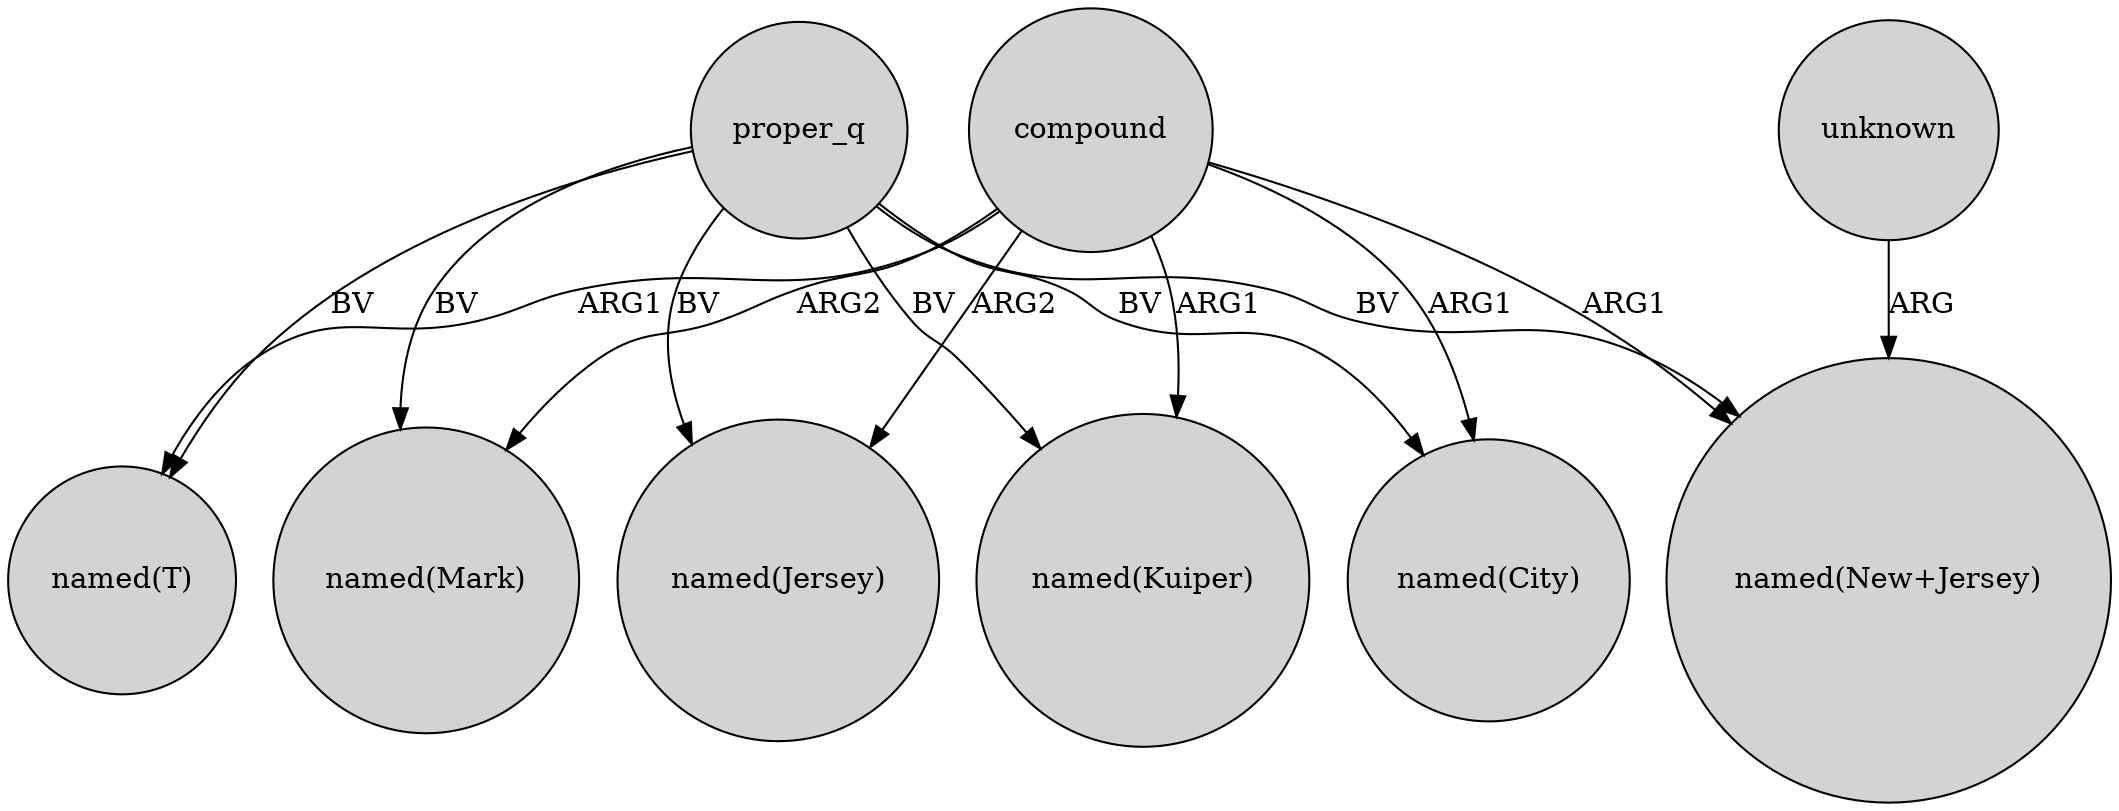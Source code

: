 digraph {
	node [shape=circle style=filled]
	proper_q -> "named(Kuiper)" [label=BV]
	compound -> "named(Kuiper)" [label=ARG1]
	compound -> "named(Mark)" [label=ARG2]
	compound -> "named(Jersey)" [label=ARG2]
	compound -> "named(T)" [label=ARG1]
	proper_q -> "named(City)" [label=BV]
	proper_q -> "named(T)" [label=BV]
	proper_q -> "named(Jersey)" [label=BV]
	compound -> "named(New+Jersey)" [label=ARG1]
	proper_q -> "named(Mark)" [label=BV]
	compound -> "named(City)" [label=ARG1]
	proper_q -> "named(New+Jersey)" [label=BV]
	unknown -> "named(New+Jersey)" [label=ARG]
}
